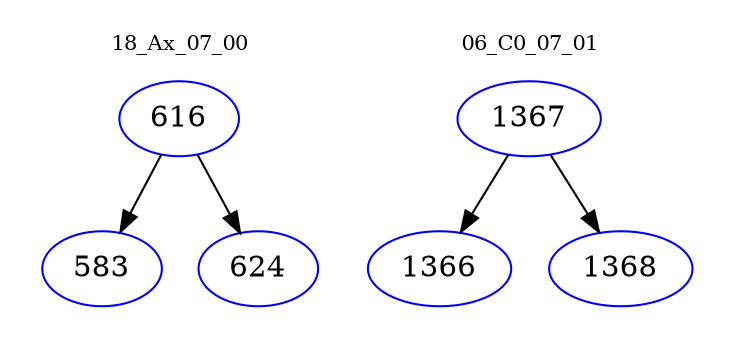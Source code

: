 digraph{
subgraph cluster_0 {
color = white
label = "18_Ax_07_00";
fontsize=10;
T0_616 [label="616", color="blue"]
T0_616 -> T0_583 [color="black"]
T0_583 [label="583", color="blue"]
T0_616 -> T0_624 [color="black"]
T0_624 [label="624", color="blue"]
}
subgraph cluster_1 {
color = white
label = "06_C0_07_01";
fontsize=10;
T1_1367 [label="1367", color="blue"]
T1_1367 -> T1_1366 [color="black"]
T1_1366 [label="1366", color="blue"]
T1_1367 -> T1_1368 [color="black"]
T1_1368 [label="1368", color="blue"]
}
}
